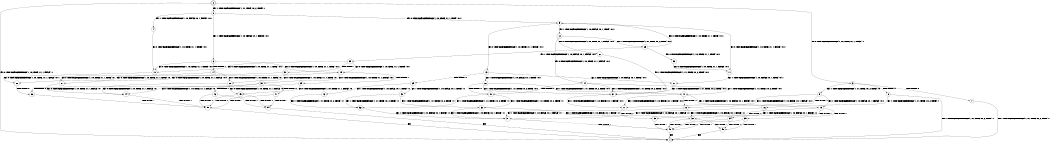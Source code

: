 digraph BCG {
size = "7, 10.5";
center = TRUE;
node [shape = circle];
0 [peripheries = 2];
0 -> 1 [label = "EX !0 !ATOMIC_EXCH_BRANCH (1, +0, TRUE, +1, 1, FALSE) !::"];
0 -> 2 [label = "EX !1 !ATOMIC_EXCH_BRANCH (1, +1, TRUE, +0, 2, TRUE) !::"];
0 -> 3 [label = "EX !0 !ATOMIC_EXCH_BRANCH (1, +0, TRUE, +1, 1, FALSE) !::"];
2 -> 4 [label = "EX !1 !ATOMIC_EXCH_BRANCH (1, +0, FALSE, +0, 1, FALSE) !:0:1:"];
2 -> 5 [label = "EX !0 !ATOMIC_EXCH_BRANCH (1, +0, TRUE, +1, 1, TRUE) !:0:1:"];
2 -> 6 [label = "EX !1 !ATOMIC_EXCH_BRANCH (1, +0, FALSE, +0, 1, FALSE) !:0:1:"];
3 -> 7 [label = "TERMINATE !0"];
3 -> 8 [label = "TERMINATE !0"];
3 -> 9 [label = "EX !1 !ATOMIC_EXCH_BRANCH (1, +1, TRUE, +0, 2, TRUE) !:0:"];
4 -> 10 [label = "EX !0 !ATOMIC_EXCH_BRANCH (1, +0, TRUE, +1, 1, TRUE) !:0:1:"];
5 -> 11 [label = "EX !0 !ATOMIC_EXCH_BRANCH (1, +0, TRUE, +1, 1, FALSE) !:0:1:"];
5 -> 12 [label = "EX !1 !ATOMIC_EXCH_BRANCH (1, +0, FALSE, +0, 1, TRUE) !:0:1:"];
5 -> 13 [label = "EX !0 !ATOMIC_EXCH_BRANCH (1, +0, TRUE, +1, 1, FALSE) !:0:1:"];
6 -> 10 [label = "EX !0 !ATOMIC_EXCH_BRANCH (1, +0, TRUE, +1, 1, TRUE) !:0:1:"];
6 -> 14 [label = "TERMINATE !1"];
6 -> 15 [label = "EX !0 !ATOMIC_EXCH_BRANCH (1, +0, TRUE, +1, 1, TRUE) !:0:1:"];
7 -> 1 [label = "EX !1 !ATOMIC_EXCH_BRANCH (1, +1, TRUE, +0, 2, TRUE) !::"];
8 -> 1 [label = "EX !1 !ATOMIC_EXCH_BRANCH (1, +1, TRUE, +0, 2, TRUE) !::"];
8 -> 16 [label = "EX !1 !ATOMIC_EXCH_BRANCH (1, +1, TRUE, +0, 2, TRUE) !::"];
9 -> 17 [label = "EX !1 !ATOMIC_EXCH_BRANCH (1, +0, FALSE, +0, 1, FALSE) !:0:1:"];
9 -> 18 [label = "TERMINATE !0"];
9 -> 19 [label = "EX !1 !ATOMIC_EXCH_BRANCH (1, +0, FALSE, +0, 1, FALSE) !:0:1:"];
10 -> 20 [label = "EX !0 !ATOMIC_EXCH_BRANCH (1, +0, TRUE, +1, 1, FALSE) !:0:1:"];
11 -> 21 [label = "EX !1 !ATOMIC_EXCH_BRANCH (1, +0, FALSE, +0, 1, TRUE) !:0:1:"];
12 -> 22 [label = "EX !0 !ATOMIC_EXCH_BRANCH (1, +0, TRUE, +1, 1, FALSE) !:0:1:"];
12 -> 23 [label = "EX !1 !ATOMIC_EXCH_BRANCH (1, +1, TRUE, +0, 2, TRUE) !:0:1:"];
12 -> 24 [label = "EX !0 !ATOMIC_EXCH_BRANCH (1, +0, TRUE, +1, 1, FALSE) !:0:1:"];
13 -> 21 [label = "EX !1 !ATOMIC_EXCH_BRANCH (1, +0, FALSE, +0, 1, TRUE) !:0:1:"];
13 -> 25 [label = "TERMINATE !0"];
13 -> 26 [label = "EX !1 !ATOMIC_EXCH_BRANCH (1, +0, FALSE, +0, 1, TRUE) !:0:1:"];
14 -> 27 [label = "EX !0 !ATOMIC_EXCH_BRANCH (1, +0, TRUE, +1, 1, TRUE) !:0:"];
14 -> 28 [label = "EX !0 !ATOMIC_EXCH_BRANCH (1, +0, TRUE, +1, 1, TRUE) !:0:"];
15 -> 20 [label = "EX !0 !ATOMIC_EXCH_BRANCH (1, +0, TRUE, +1, 1, FALSE) !:0:1:"];
15 -> 29 [label = "TERMINATE !1"];
15 -> 30 [label = "EX !0 !ATOMIC_EXCH_BRANCH (1, +0, TRUE, +1, 1, FALSE) !:0:1:"];
16 -> 31 [label = "EX !1 !ATOMIC_EXCH_BRANCH (1, +0, FALSE, +0, 1, FALSE) !:1:"];
16 -> 32 [label = "EX !1 !ATOMIC_EXCH_BRANCH (1, +0, FALSE, +0, 1, FALSE) !:1:"];
17 -> 33 [label = "TERMINATE !0"];
18 -> 31 [label = "EX !1 !ATOMIC_EXCH_BRANCH (1, +0, FALSE, +0, 1, FALSE) !:1:"];
18 -> 32 [label = "EX !1 !ATOMIC_EXCH_BRANCH (1, +0, FALSE, +0, 1, FALSE) !:1:"];
19 -> 33 [label = "TERMINATE !0"];
19 -> 34 [label = "TERMINATE !1"];
19 -> 35 [label = "TERMINATE !0"];
20 -> 36 [label = "TERMINATE !0"];
21 -> 37 [label = "EX !1 !ATOMIC_EXCH_BRANCH (1, +1, TRUE, +0, 2, TRUE) !:0:1:"];
22 -> 37 [label = "EX !1 !ATOMIC_EXCH_BRANCH (1, +1, TRUE, +0, 2, TRUE) !:0:1:"];
23 -> 38 [label = "EX !0 !ATOMIC_EXCH_BRANCH (1, +0, TRUE, +1, 1, TRUE) !:0:1:"];
23 -> 39 [label = "EX !1 !ATOMIC_EXCH_BRANCH (1, +0, FALSE, +0, 1, FALSE) !:0:1:"];
23 -> 5 [label = "EX !0 !ATOMIC_EXCH_BRANCH (1, +0, TRUE, +1, 1, TRUE) !:0:1:"];
24 -> 37 [label = "EX !1 !ATOMIC_EXCH_BRANCH (1, +1, TRUE, +0, 2, TRUE) !:0:1:"];
24 -> 40 [label = "TERMINATE !0"];
24 -> 41 [label = "EX !1 !ATOMIC_EXCH_BRANCH (1, +1, TRUE, +0, 2, TRUE) !:0:1:"];
25 -> 42 [label = "EX !1 !ATOMIC_EXCH_BRANCH (1, +0, FALSE, +0, 1, TRUE) !:1:"];
25 -> 43 [label = "EX !1 !ATOMIC_EXCH_BRANCH (1, +0, FALSE, +0, 1, TRUE) !:1:"];
26 -> 37 [label = "EX !1 !ATOMIC_EXCH_BRANCH (1, +1, TRUE, +0, 2, TRUE) !:0:1:"];
26 -> 40 [label = "TERMINATE !0"];
26 -> 41 [label = "EX !1 !ATOMIC_EXCH_BRANCH (1, +1, TRUE, +0, 2, TRUE) !:0:1:"];
27 -> 44 [label = "EX !0 !ATOMIC_EXCH_BRANCH (1, +0, TRUE, +1, 1, FALSE) !:0:"];
28 -> 44 [label = "EX !0 !ATOMIC_EXCH_BRANCH (1, +0, TRUE, +1, 1, FALSE) !:0:"];
28 -> 45 [label = "EX !0 !ATOMIC_EXCH_BRANCH (1, +0, TRUE, +1, 1, FALSE) !:0:"];
29 -> 44 [label = "EX !0 !ATOMIC_EXCH_BRANCH (1, +0, TRUE, +1, 1, FALSE) !:0:"];
29 -> 45 [label = "EX !0 !ATOMIC_EXCH_BRANCH (1, +0, TRUE, +1, 1, FALSE) !:0:"];
30 -> 36 [label = "TERMINATE !0"];
30 -> 46 [label = "TERMINATE !1"];
30 -> 47 [label = "TERMINATE !0"];
31 -> 48 [label = "TERMINATE !1"];
32 -> 48 [label = "TERMINATE !1"];
32 -> 49 [label = "TERMINATE !1"];
33 -> 48 [label = "TERMINATE !1"];
34 -> 48 [label = "TERMINATE !0"];
34 -> 49 [label = "TERMINATE !0"];
35 -> 48 [label = "TERMINATE !1"];
35 -> 49 [label = "TERMINATE !1"];
36 -> 50 [label = "TERMINATE !1"];
37 -> 17 [label = "EX !1 !ATOMIC_EXCH_BRANCH (1, +0, FALSE, +0, 1, FALSE) !:0:1:"];
38 -> 11 [label = "EX !0 !ATOMIC_EXCH_BRANCH (1, +0, TRUE, +1, 1, FALSE) !:0:1:"];
39 -> 10 [label = "EX !0 !ATOMIC_EXCH_BRANCH (1, +0, TRUE, +1, 1, TRUE) !:0:1:"];
39 -> 51 [label = "TERMINATE !1"];
39 -> 15 [label = "EX !0 !ATOMIC_EXCH_BRANCH (1, +0, TRUE, +1, 1, TRUE) !:0:1:"];
40 -> 52 [label = "EX !1 !ATOMIC_EXCH_BRANCH (1, +1, TRUE, +0, 2, TRUE) !:1:"];
40 -> 53 [label = "EX !1 !ATOMIC_EXCH_BRANCH (1, +1, TRUE, +0, 2, TRUE) !:1:"];
41 -> 17 [label = "EX !1 !ATOMIC_EXCH_BRANCH (1, +0, FALSE, +0, 1, FALSE) !:0:1:"];
41 -> 18 [label = "TERMINATE !0"];
41 -> 19 [label = "EX !1 !ATOMIC_EXCH_BRANCH (1, +0, FALSE, +0, 1, FALSE) !:0:1:"];
42 -> 52 [label = "EX !1 !ATOMIC_EXCH_BRANCH (1, +1, TRUE, +0, 2, TRUE) !:1:"];
43 -> 52 [label = "EX !1 !ATOMIC_EXCH_BRANCH (1, +1, TRUE, +0, 2, TRUE) !:1:"];
43 -> 53 [label = "EX !1 !ATOMIC_EXCH_BRANCH (1, +1, TRUE, +0, 2, TRUE) !:1:"];
44 -> 50 [label = "TERMINATE !0"];
45 -> 50 [label = "TERMINATE !0"];
45 -> 54 [label = "TERMINATE !0"];
46 -> 50 [label = "TERMINATE !0"];
46 -> 54 [label = "TERMINATE !0"];
47 -> 50 [label = "TERMINATE !1"];
47 -> 54 [label = "TERMINATE !1"];
48 -> 1 [label = "exit"];
49 -> 1 [label = "exit"];
50 -> 1 [label = "exit"];
51 -> 27 [label = "EX !0 !ATOMIC_EXCH_BRANCH (1, +0, TRUE, +1, 1, TRUE) !:0:"];
51 -> 28 [label = "EX !0 !ATOMIC_EXCH_BRANCH (1, +0, TRUE, +1, 1, TRUE) !:0:"];
52 -> 31 [label = "EX !1 !ATOMIC_EXCH_BRANCH (1, +0, FALSE, +0, 1, FALSE) !:1:"];
53 -> 31 [label = "EX !1 !ATOMIC_EXCH_BRANCH (1, +0, FALSE, +0, 1, FALSE) !:1:"];
53 -> 32 [label = "EX !1 !ATOMIC_EXCH_BRANCH (1, +0, FALSE, +0, 1, FALSE) !:1:"];
54 -> 1 [label = "exit"];
}
